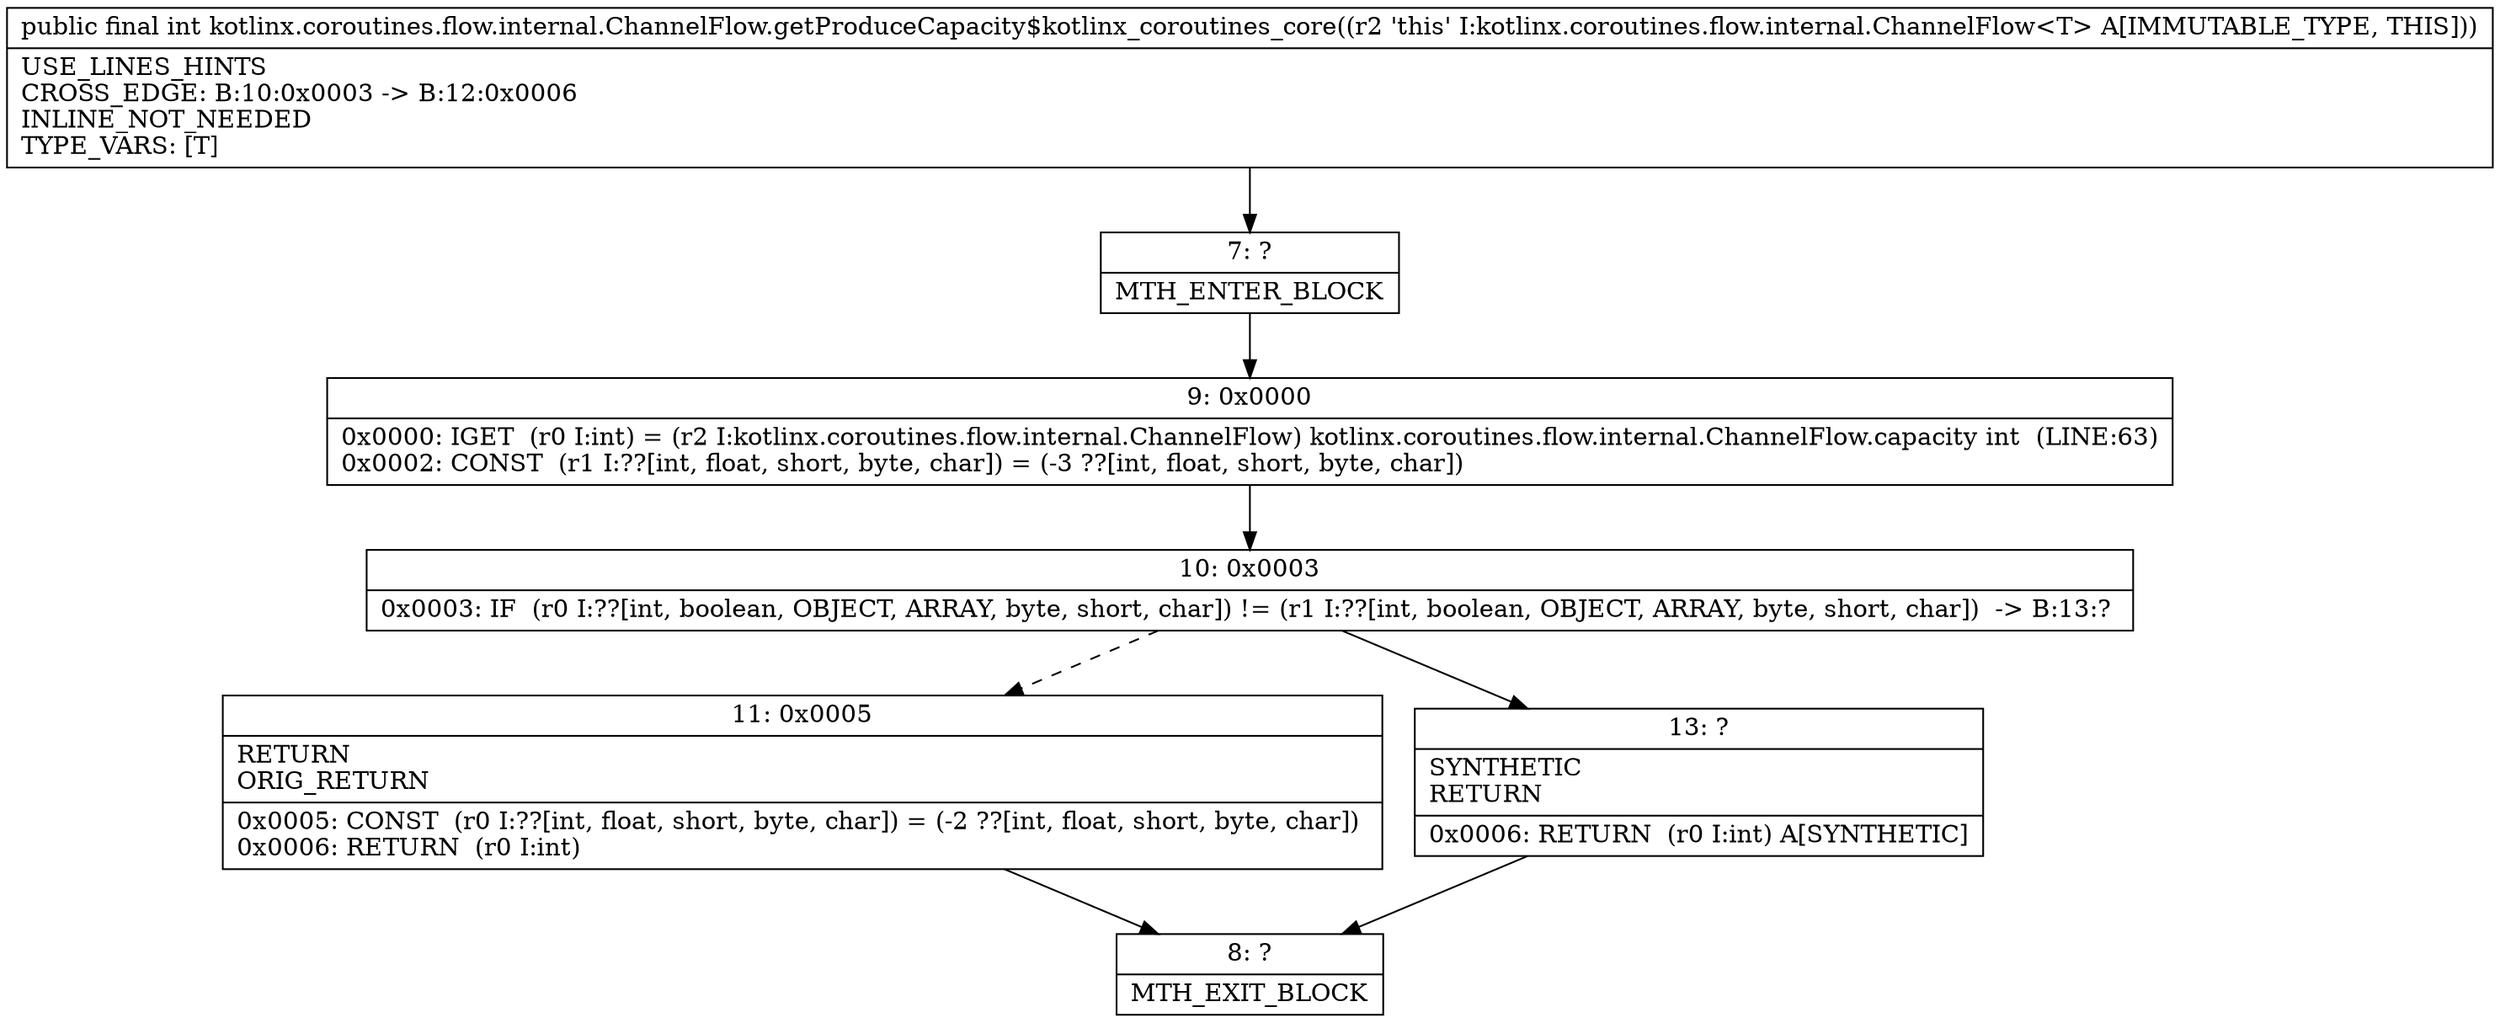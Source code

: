 digraph "CFG forkotlinx.coroutines.flow.internal.ChannelFlow.getProduceCapacity$kotlinx_coroutines_core()I" {
Node_7 [shape=record,label="{7\:\ ?|MTH_ENTER_BLOCK\l}"];
Node_9 [shape=record,label="{9\:\ 0x0000|0x0000: IGET  (r0 I:int) = (r2 I:kotlinx.coroutines.flow.internal.ChannelFlow) kotlinx.coroutines.flow.internal.ChannelFlow.capacity int  (LINE:63)\l0x0002: CONST  (r1 I:??[int, float, short, byte, char]) = (\-3 ??[int, float, short, byte, char]) \l}"];
Node_10 [shape=record,label="{10\:\ 0x0003|0x0003: IF  (r0 I:??[int, boolean, OBJECT, ARRAY, byte, short, char]) != (r1 I:??[int, boolean, OBJECT, ARRAY, byte, short, char])  \-\> B:13:? \l}"];
Node_11 [shape=record,label="{11\:\ 0x0005|RETURN\lORIG_RETURN\l|0x0005: CONST  (r0 I:??[int, float, short, byte, char]) = (\-2 ??[int, float, short, byte, char]) \l0x0006: RETURN  (r0 I:int) \l}"];
Node_8 [shape=record,label="{8\:\ ?|MTH_EXIT_BLOCK\l}"];
Node_13 [shape=record,label="{13\:\ ?|SYNTHETIC\lRETURN\l|0x0006: RETURN  (r0 I:int) A[SYNTHETIC]\l}"];
MethodNode[shape=record,label="{public final int kotlinx.coroutines.flow.internal.ChannelFlow.getProduceCapacity$kotlinx_coroutines_core((r2 'this' I:kotlinx.coroutines.flow.internal.ChannelFlow\<T\> A[IMMUTABLE_TYPE, THIS]))  | USE_LINES_HINTS\lCROSS_EDGE: B:10:0x0003 \-\> B:12:0x0006\lINLINE_NOT_NEEDED\lTYPE_VARS: [T]\l}"];
MethodNode -> Node_7;Node_7 -> Node_9;
Node_9 -> Node_10;
Node_10 -> Node_11[style=dashed];
Node_10 -> Node_13;
Node_11 -> Node_8;
Node_13 -> Node_8;
}

